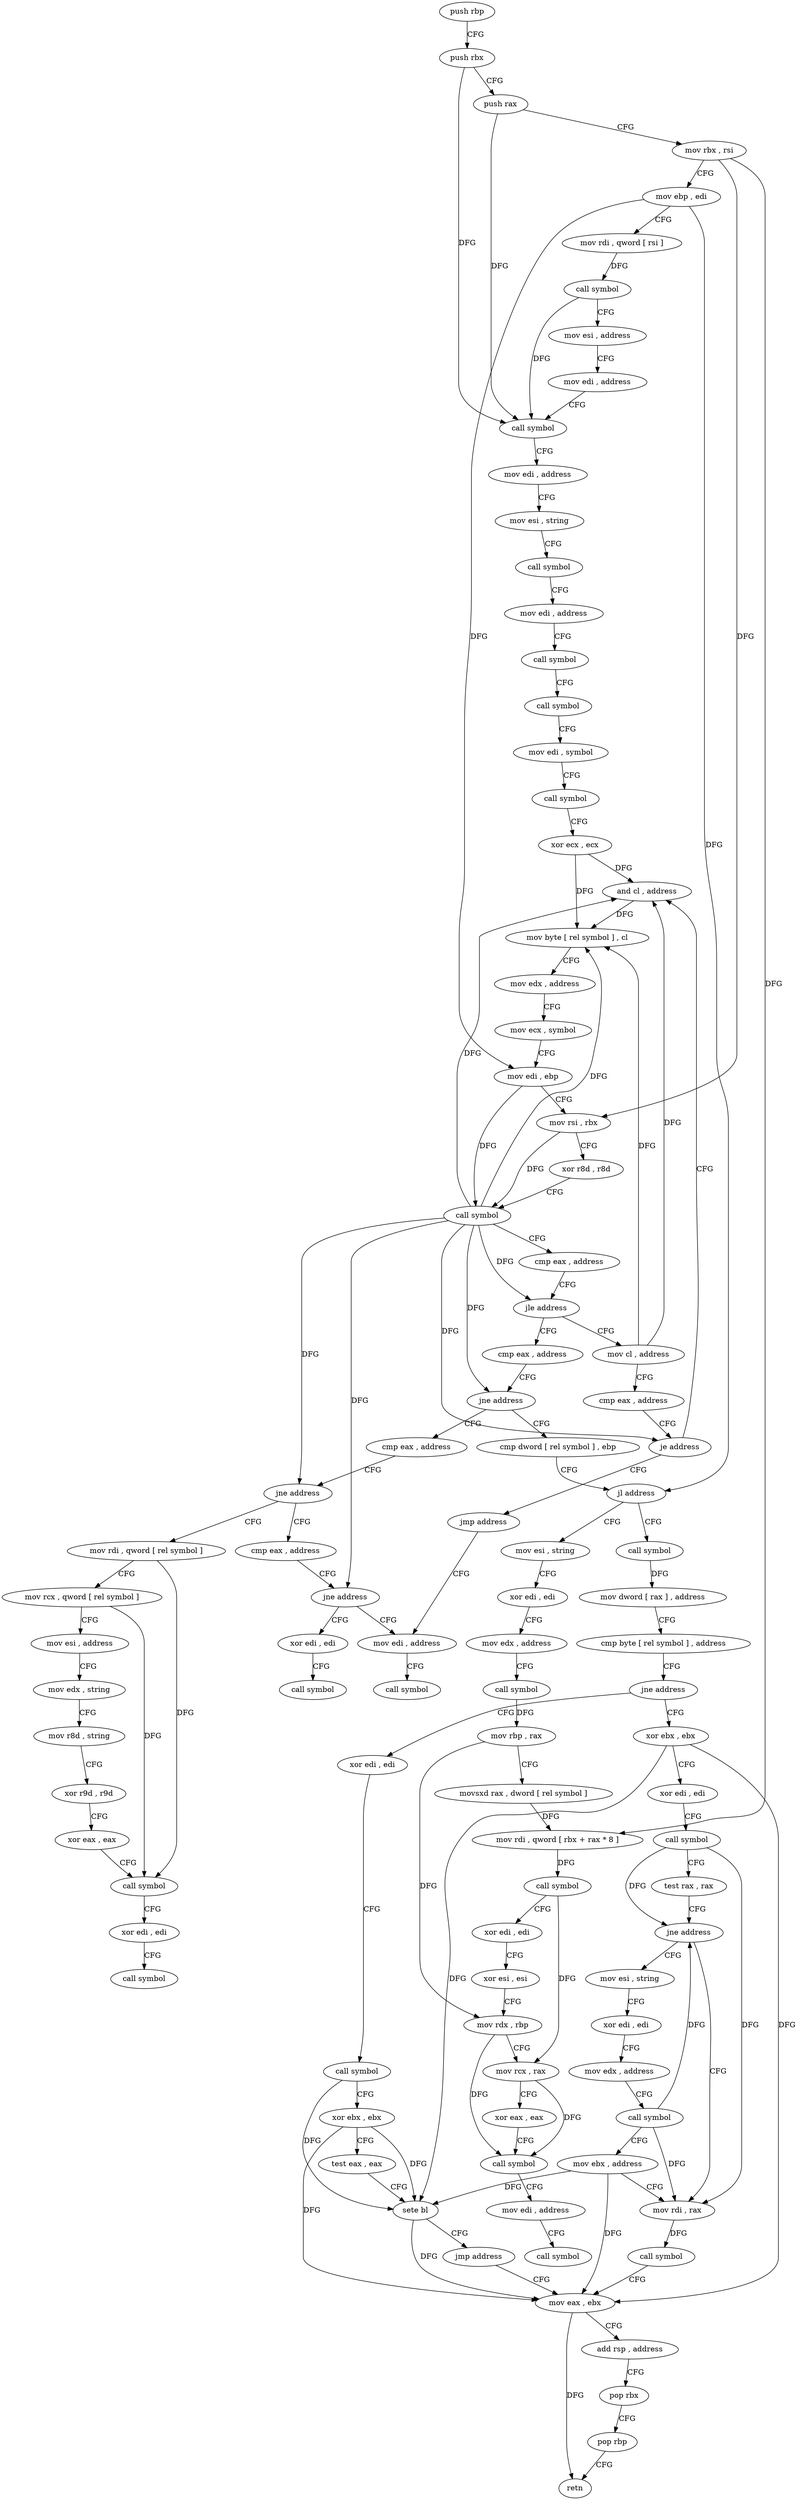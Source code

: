 digraph "func" {
"4200128" [label = "push rbp" ]
"4200129" [label = "push rbx" ]
"4200130" [label = "push rax" ]
"4200131" [label = "mov rbx , rsi" ]
"4200134" [label = "mov ebp , edi" ]
"4200136" [label = "mov rdi , qword [ rsi ]" ]
"4200139" [label = "call symbol" ]
"4200144" [label = "mov esi , address" ]
"4200149" [label = "mov edi , address" ]
"4200154" [label = "call symbol" ]
"4200159" [label = "mov edi , address" ]
"4200164" [label = "mov esi , string" ]
"4200169" [label = "call symbol" ]
"4200174" [label = "mov edi , address" ]
"4200179" [label = "call symbol" ]
"4200184" [label = "call symbol" ]
"4200189" [label = "mov edi , symbol" ]
"4200194" [label = "call symbol" ]
"4200199" [label = "xor ecx , ecx" ]
"4200201" [label = "and cl , address" ]
"4200250" [label = "cmp eax , address" ]
"4200253" [label = "jne address" ]
"4200356" [label = "cmp eax , address" ]
"4200255" [label = "cmp dword [ rel symbol ] , ebp" ]
"4200238" [label = "mov cl , address" ]
"4200240" [label = "cmp eax , address" ]
"4200243" [label = "je address" ]
"4200245" [label = "jmp address" ]
"4200361" [label = "jne address" ]
"4200410" [label = "cmp eax , address" ]
"4200363" [label = "mov rdi , qword [ rel symbol ]" ]
"4200261" [label = "jl address" ]
"4200434" [label = "mov esi , string" ]
"4200267" [label = "call symbol" ]
"4200204" [label = "mov byte [ rel symbol ] , cl" ]
"4200210" [label = "mov edx , address" ]
"4200215" [label = "mov ecx , symbol" ]
"4200220" [label = "mov edi , ebp" ]
"4200222" [label = "mov rsi , rbx" ]
"4200225" [label = "xor r8d , r8d" ]
"4200228" [label = "call symbol" ]
"4200233" [label = "cmp eax , address" ]
"4200236" [label = "jle address" ]
"4200424" [label = "mov edi , address" ]
"4200415" [label = "jne address" ]
"4200417" [label = "xor edi , edi" ]
"4200370" [label = "mov rcx , qword [ rel symbol ]" ]
"4200377" [label = "mov esi , address" ]
"4200382" [label = "mov edx , string" ]
"4200387" [label = "mov r8d , string" ]
"4200393" [label = "xor r9d , r9d" ]
"4200396" [label = "xor eax , eax" ]
"4200398" [label = "call symbol" ]
"4200403" [label = "xor edi , edi" ]
"4200405" [label = "call symbol" ]
"4200439" [label = "xor edi , edi" ]
"4200441" [label = "mov edx , address" ]
"4200446" [label = "call symbol" ]
"4200451" [label = "mov rbp , rax" ]
"4200454" [label = "movsxd rax , dword [ rel symbol ]" ]
"4200461" [label = "mov rdi , qword [ rbx + rax * 8 ]" ]
"4200465" [label = "call symbol" ]
"4200470" [label = "xor edi , edi" ]
"4200472" [label = "xor esi , esi" ]
"4200474" [label = "mov rdx , rbp" ]
"4200477" [label = "mov rcx , rax" ]
"4200480" [label = "xor eax , eax" ]
"4200482" [label = "call symbol" ]
"4200487" [label = "mov edi , address" ]
"4200492" [label = "call symbol" ]
"4200272" [label = "mov dword [ rax ] , address" ]
"4200278" [label = "cmp byte [ rel symbol ] , address" ]
"4200285" [label = "jne address" ]
"4200303" [label = "xor ebx , ebx" ]
"4200287" [label = "xor edi , edi" ]
"4200429" [label = "call symbol" ]
"4200419" [label = "call symbol" ]
"4200305" [label = "xor edi , edi" ]
"4200307" [label = "call symbol" ]
"4200312" [label = "test rax , rax" ]
"4200315" [label = "jne address" ]
"4200339" [label = "mov rdi , rax" ]
"4200317" [label = "mov esi , string" ]
"4200289" [label = "call symbol" ]
"4200294" [label = "xor ebx , ebx" ]
"4200296" [label = "test eax , eax" ]
"4200298" [label = "sete bl" ]
"4200301" [label = "jmp address" ]
"4200347" [label = "mov eax , ebx" ]
"4200342" [label = "call symbol" ]
"4200322" [label = "xor edi , edi" ]
"4200324" [label = "mov edx , address" ]
"4200329" [label = "call symbol" ]
"4200334" [label = "mov ebx , address" ]
"4200349" [label = "add rsp , address" ]
"4200353" [label = "pop rbx" ]
"4200354" [label = "pop rbp" ]
"4200355" [label = "retn" ]
"4200128" -> "4200129" [ label = "CFG" ]
"4200129" -> "4200130" [ label = "CFG" ]
"4200129" -> "4200154" [ label = "DFG" ]
"4200130" -> "4200131" [ label = "CFG" ]
"4200130" -> "4200154" [ label = "DFG" ]
"4200131" -> "4200134" [ label = "CFG" ]
"4200131" -> "4200222" [ label = "DFG" ]
"4200131" -> "4200461" [ label = "DFG" ]
"4200134" -> "4200136" [ label = "CFG" ]
"4200134" -> "4200220" [ label = "DFG" ]
"4200134" -> "4200261" [ label = "DFG" ]
"4200136" -> "4200139" [ label = "DFG" ]
"4200139" -> "4200144" [ label = "CFG" ]
"4200139" -> "4200154" [ label = "DFG" ]
"4200144" -> "4200149" [ label = "CFG" ]
"4200149" -> "4200154" [ label = "CFG" ]
"4200154" -> "4200159" [ label = "CFG" ]
"4200159" -> "4200164" [ label = "CFG" ]
"4200164" -> "4200169" [ label = "CFG" ]
"4200169" -> "4200174" [ label = "CFG" ]
"4200174" -> "4200179" [ label = "CFG" ]
"4200179" -> "4200184" [ label = "CFG" ]
"4200184" -> "4200189" [ label = "CFG" ]
"4200189" -> "4200194" [ label = "CFG" ]
"4200194" -> "4200199" [ label = "CFG" ]
"4200199" -> "4200201" [ label = "DFG" ]
"4200199" -> "4200204" [ label = "DFG" ]
"4200201" -> "4200204" [ label = "DFG" ]
"4200250" -> "4200253" [ label = "CFG" ]
"4200253" -> "4200356" [ label = "CFG" ]
"4200253" -> "4200255" [ label = "CFG" ]
"4200356" -> "4200361" [ label = "CFG" ]
"4200255" -> "4200261" [ label = "CFG" ]
"4200238" -> "4200240" [ label = "CFG" ]
"4200238" -> "4200201" [ label = "DFG" ]
"4200238" -> "4200204" [ label = "DFG" ]
"4200240" -> "4200243" [ label = "CFG" ]
"4200243" -> "4200201" [ label = "CFG" ]
"4200243" -> "4200245" [ label = "CFG" ]
"4200245" -> "4200424" [ label = "CFG" ]
"4200361" -> "4200410" [ label = "CFG" ]
"4200361" -> "4200363" [ label = "CFG" ]
"4200410" -> "4200415" [ label = "CFG" ]
"4200363" -> "4200370" [ label = "CFG" ]
"4200363" -> "4200398" [ label = "DFG" ]
"4200261" -> "4200434" [ label = "CFG" ]
"4200261" -> "4200267" [ label = "CFG" ]
"4200434" -> "4200439" [ label = "CFG" ]
"4200267" -> "4200272" [ label = "DFG" ]
"4200204" -> "4200210" [ label = "CFG" ]
"4200210" -> "4200215" [ label = "CFG" ]
"4200215" -> "4200220" [ label = "CFG" ]
"4200220" -> "4200222" [ label = "CFG" ]
"4200220" -> "4200228" [ label = "DFG" ]
"4200222" -> "4200225" [ label = "CFG" ]
"4200222" -> "4200228" [ label = "DFG" ]
"4200225" -> "4200228" [ label = "CFG" ]
"4200228" -> "4200233" [ label = "CFG" ]
"4200228" -> "4200201" [ label = "DFG" ]
"4200228" -> "4200204" [ label = "DFG" ]
"4200228" -> "4200236" [ label = "DFG" ]
"4200228" -> "4200253" [ label = "DFG" ]
"4200228" -> "4200243" [ label = "DFG" ]
"4200228" -> "4200361" [ label = "DFG" ]
"4200228" -> "4200415" [ label = "DFG" ]
"4200233" -> "4200236" [ label = "CFG" ]
"4200236" -> "4200250" [ label = "CFG" ]
"4200236" -> "4200238" [ label = "CFG" ]
"4200424" -> "4200429" [ label = "CFG" ]
"4200415" -> "4200424" [ label = "CFG" ]
"4200415" -> "4200417" [ label = "CFG" ]
"4200417" -> "4200419" [ label = "CFG" ]
"4200370" -> "4200377" [ label = "CFG" ]
"4200370" -> "4200398" [ label = "DFG" ]
"4200377" -> "4200382" [ label = "CFG" ]
"4200382" -> "4200387" [ label = "CFG" ]
"4200387" -> "4200393" [ label = "CFG" ]
"4200393" -> "4200396" [ label = "CFG" ]
"4200396" -> "4200398" [ label = "CFG" ]
"4200398" -> "4200403" [ label = "CFG" ]
"4200403" -> "4200405" [ label = "CFG" ]
"4200439" -> "4200441" [ label = "CFG" ]
"4200441" -> "4200446" [ label = "CFG" ]
"4200446" -> "4200451" [ label = "DFG" ]
"4200451" -> "4200454" [ label = "CFG" ]
"4200451" -> "4200474" [ label = "DFG" ]
"4200454" -> "4200461" [ label = "DFG" ]
"4200461" -> "4200465" [ label = "DFG" ]
"4200465" -> "4200470" [ label = "CFG" ]
"4200465" -> "4200477" [ label = "DFG" ]
"4200470" -> "4200472" [ label = "CFG" ]
"4200472" -> "4200474" [ label = "CFG" ]
"4200474" -> "4200477" [ label = "CFG" ]
"4200474" -> "4200482" [ label = "DFG" ]
"4200477" -> "4200480" [ label = "CFG" ]
"4200477" -> "4200482" [ label = "DFG" ]
"4200480" -> "4200482" [ label = "CFG" ]
"4200482" -> "4200487" [ label = "CFG" ]
"4200487" -> "4200492" [ label = "CFG" ]
"4200272" -> "4200278" [ label = "CFG" ]
"4200278" -> "4200285" [ label = "CFG" ]
"4200285" -> "4200303" [ label = "CFG" ]
"4200285" -> "4200287" [ label = "CFG" ]
"4200303" -> "4200305" [ label = "CFG" ]
"4200303" -> "4200298" [ label = "DFG" ]
"4200303" -> "4200347" [ label = "DFG" ]
"4200287" -> "4200289" [ label = "CFG" ]
"4200305" -> "4200307" [ label = "CFG" ]
"4200307" -> "4200312" [ label = "CFG" ]
"4200307" -> "4200315" [ label = "DFG" ]
"4200307" -> "4200339" [ label = "DFG" ]
"4200312" -> "4200315" [ label = "CFG" ]
"4200315" -> "4200339" [ label = "CFG" ]
"4200315" -> "4200317" [ label = "CFG" ]
"4200339" -> "4200342" [ label = "DFG" ]
"4200317" -> "4200322" [ label = "CFG" ]
"4200289" -> "4200294" [ label = "CFG" ]
"4200289" -> "4200298" [ label = "DFG" ]
"4200294" -> "4200296" [ label = "CFG" ]
"4200294" -> "4200298" [ label = "DFG" ]
"4200294" -> "4200347" [ label = "DFG" ]
"4200296" -> "4200298" [ label = "CFG" ]
"4200298" -> "4200301" [ label = "CFG" ]
"4200298" -> "4200347" [ label = "DFG" ]
"4200301" -> "4200347" [ label = "CFG" ]
"4200347" -> "4200349" [ label = "CFG" ]
"4200347" -> "4200355" [ label = "DFG" ]
"4200342" -> "4200347" [ label = "CFG" ]
"4200322" -> "4200324" [ label = "CFG" ]
"4200324" -> "4200329" [ label = "CFG" ]
"4200329" -> "4200334" [ label = "CFG" ]
"4200329" -> "4200315" [ label = "DFG" ]
"4200329" -> "4200339" [ label = "DFG" ]
"4200334" -> "4200339" [ label = "CFG" ]
"4200334" -> "4200298" [ label = "DFG" ]
"4200334" -> "4200347" [ label = "DFG" ]
"4200349" -> "4200353" [ label = "CFG" ]
"4200353" -> "4200354" [ label = "CFG" ]
"4200354" -> "4200355" [ label = "CFG" ]
}
